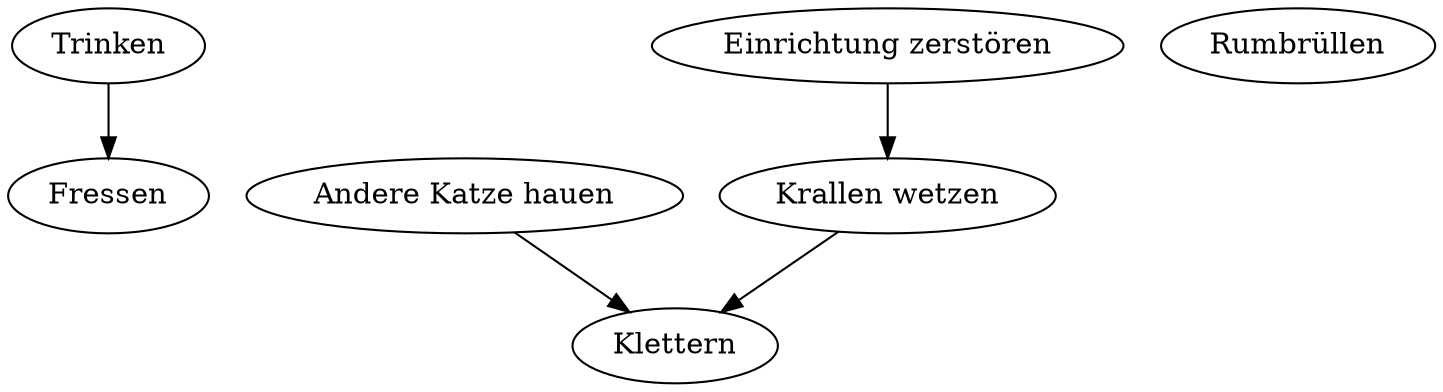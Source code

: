 strict digraph  {
Trinken;
Fressen;
"Andere Katze hauen";
Klettern;
"Krallen wetzen";
"Einrichtung zerstören";
"Rumbrüllen";
Trinken -> Fressen;
"Andere Katze hauen" -> Klettern;
"Krallen wetzen" -> Klettern;
"Einrichtung zerstören" -> "Krallen wetzen";
}
